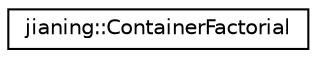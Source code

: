 digraph "Graphical Class Hierarchy"
{
 // LATEX_PDF_SIZE
  edge [fontname="Helvetica",fontsize="10",labelfontname="Helvetica",labelfontsize="10"];
  node [fontname="Helvetica",fontsize="10",shape=record];
  rankdir="LR";
  Node0 [label="jianing::ContainerFactorial",height=0.2,width=0.4,color="black", fillcolor="white", style="filled",URL="$classjianing_1_1_container_factorial.html",tooltip=" "];
}
